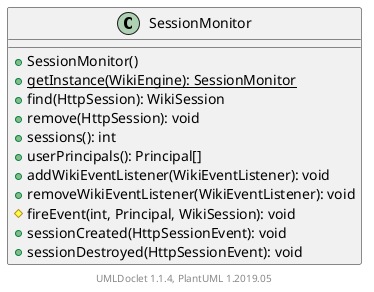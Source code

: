 @startuml

    class SessionMonitor [[SessionMonitor.html]] {
        +SessionMonitor()
        {static} +getInstance(WikiEngine): SessionMonitor
        +find(HttpSession): WikiSession
        +remove(HttpSession): void
        +sessions(): int
        +userPrincipals(): Principal[]
        +addWikiEventListener(WikiEventListener): void
        +removeWikiEventListener(WikiEventListener): void
        #fireEvent(int, Principal, WikiSession): void
        +sessionCreated(HttpSessionEvent): void
        +sessionDestroyed(HttpSessionEvent): void
    }


    center footer UMLDoclet 1.1.4, PlantUML 1.2019.05
@enduml
